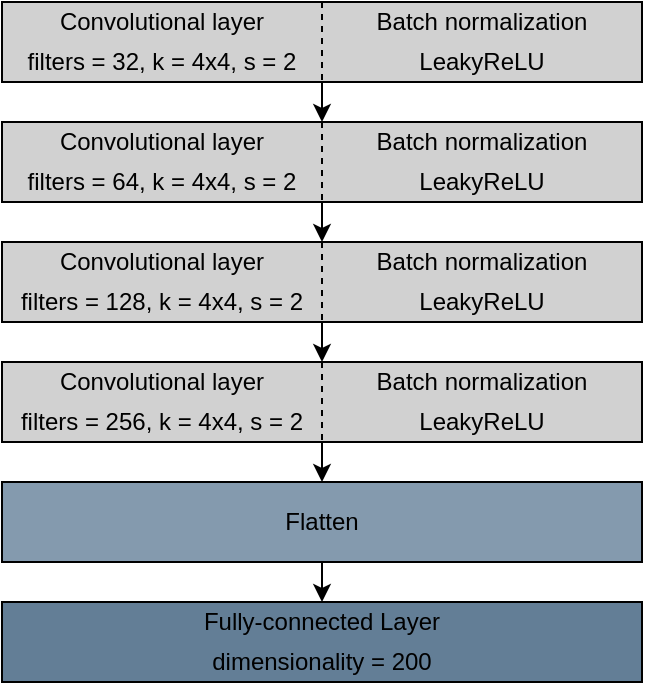 <mxfile version="13.2.3" type="device"><diagram id="Jjx0yToGkwg_aagyGWfe" name="Page-1"><mxGraphModel dx="474" dy="278" grid="1" gridSize="10" guides="1" tooltips="1" connect="1" arrows="1" fold="1" page="1" pageScale="1" pageWidth="827" pageHeight="1169" math="0" shadow="0"><root><mxCell id="0"/><mxCell id="1" parent="0"/><mxCell id="CDcF8ZXSjtsJYcFYullk-2" value="" style="rounded=0;whiteSpace=wrap;html=1;fillColor=#D1D1D1;" parent="1" vertex="1"><mxGeometry x="160" y="140" width="320" height="40" as="geometry"/></mxCell><mxCell id="CDcF8ZXSjtsJYcFYullk-3" value="Convolutional layer" style="text;html=1;strokeColor=none;fillColor=none;align=center;verticalAlign=middle;whiteSpace=wrap;rounded=0;" parent="1" vertex="1"><mxGeometry x="160" y="140" width="160" height="20" as="geometry"/></mxCell><mxCell id="CDcF8ZXSjtsJYcFYullk-6" value="" style="endArrow=none;dashed=1;html=1;entryX=0.5;entryY=1;entryDx=0;entryDy=0;exitX=0.5;exitY=0;exitDx=0;exitDy=0;" parent="1" source="CDcF8ZXSjtsJYcFYullk-2" target="CDcF8ZXSjtsJYcFYullk-2" edge="1"><mxGeometry width="50" height="50" relative="1" as="geometry"><mxPoint x="310" y="240" as="sourcePoint"/><mxPoint x="360" y="190" as="targetPoint"/></mxGeometry></mxCell><mxCell id="CDcF8ZXSjtsJYcFYullk-7" value="filters = 32, k = 4x4, s = 2" style="text;html=1;strokeColor=none;fillColor=none;align=center;verticalAlign=middle;whiteSpace=wrap;rounded=0;" parent="1" vertex="1"><mxGeometry x="160" y="160" width="160" height="20" as="geometry"/></mxCell><mxCell id="IjxuqeDS9EI7Q9i_jFJb-1" style="edgeStyle=orthogonalEdgeStyle;rounded=0;orthogonalLoop=1;jettySize=auto;html=1;exitX=0;exitY=1;exitDx=0;exitDy=0;entryX=0;entryY=0;entryDx=0;entryDy=0;" edge="1" parent="1" source="CDcF8ZXSjtsJYcFYullk-8" target="CDcF8ZXSjtsJYcFYullk-21"><mxGeometry relative="1" as="geometry"/></mxCell><mxCell id="CDcF8ZXSjtsJYcFYullk-8" value="LeakyReLU" style="text;html=1;strokeColor=none;fillColor=none;align=center;verticalAlign=middle;whiteSpace=wrap;rounded=0;" parent="1" vertex="1"><mxGeometry x="320" y="160" width="160" height="20" as="geometry"/></mxCell><mxCell id="CDcF8ZXSjtsJYcFYullk-9" value="Batch normalization" style="text;html=1;strokeColor=none;fillColor=none;align=center;verticalAlign=middle;whiteSpace=wrap;rounded=0;" parent="1" vertex="1"><mxGeometry x="320" y="140" width="160" height="20" as="geometry"/></mxCell><mxCell id="CDcF8ZXSjtsJYcFYullk-16" value="" style="rounded=0;whiteSpace=wrap;html=1;fillColor=#D1D1D1;" parent="1" vertex="1"><mxGeometry x="160" y="200" width="320" height="40" as="geometry"/></mxCell><mxCell id="CDcF8ZXSjtsJYcFYullk-17" value="Convolutional layer" style="text;html=1;strokeColor=none;fillColor=none;align=center;verticalAlign=middle;whiteSpace=wrap;rounded=0;" parent="1" vertex="1"><mxGeometry x="160" y="200" width="160" height="20" as="geometry"/></mxCell><mxCell id="CDcF8ZXSjtsJYcFYullk-18" value="" style="endArrow=none;dashed=1;html=1;entryX=0.5;entryY=1;entryDx=0;entryDy=0;exitX=0.5;exitY=0;exitDx=0;exitDy=0;" parent="1" source="CDcF8ZXSjtsJYcFYullk-16" target="CDcF8ZXSjtsJYcFYullk-16" edge="1"><mxGeometry width="50" height="50" relative="1" as="geometry"><mxPoint x="310" y="300" as="sourcePoint"/><mxPoint x="360" y="250" as="targetPoint"/></mxGeometry></mxCell><mxCell id="CDcF8ZXSjtsJYcFYullk-19" value="filters = 64, k = 4x4, s = 2" style="text;html=1;strokeColor=none;fillColor=none;align=center;verticalAlign=middle;whiteSpace=wrap;rounded=0;" parent="1" vertex="1"><mxGeometry x="160" y="220" width="160" height="20" as="geometry"/></mxCell><mxCell id="IjxuqeDS9EI7Q9i_jFJb-2" style="edgeStyle=orthogonalEdgeStyle;rounded=0;orthogonalLoop=1;jettySize=auto;html=1;exitX=0;exitY=1;exitDx=0;exitDy=0;entryX=0;entryY=0;entryDx=0;entryDy=0;" edge="1" parent="1" source="CDcF8ZXSjtsJYcFYullk-20" target="CDcF8ZXSjtsJYcFYullk-27"><mxGeometry relative="1" as="geometry"/></mxCell><mxCell id="CDcF8ZXSjtsJYcFYullk-20" value="LeakyReLU" style="text;html=1;strokeColor=none;fillColor=none;align=center;verticalAlign=middle;whiteSpace=wrap;rounded=0;" parent="1" vertex="1"><mxGeometry x="320" y="220" width="160" height="20" as="geometry"/></mxCell><mxCell id="CDcF8ZXSjtsJYcFYullk-21" value="Batch normalization" style="text;html=1;strokeColor=none;fillColor=none;align=center;verticalAlign=middle;whiteSpace=wrap;rounded=0;" parent="1" vertex="1"><mxGeometry x="320" y="200" width="160" height="20" as="geometry"/></mxCell><mxCell id="CDcF8ZXSjtsJYcFYullk-22" value="" style="rounded=0;whiteSpace=wrap;html=1;fillColor=#D1D1D1;" parent="1" vertex="1"><mxGeometry x="160" y="260" width="320" height="40" as="geometry"/></mxCell><mxCell id="CDcF8ZXSjtsJYcFYullk-23" value="Convolutional layer" style="text;html=1;strokeColor=none;fillColor=none;align=center;verticalAlign=middle;whiteSpace=wrap;rounded=0;" parent="1" vertex="1"><mxGeometry x="160" y="260" width="160" height="20" as="geometry"/></mxCell><mxCell id="CDcF8ZXSjtsJYcFYullk-24" value="" style="endArrow=none;dashed=1;html=1;entryX=0.5;entryY=1;entryDx=0;entryDy=0;exitX=0.5;exitY=0;exitDx=0;exitDy=0;" parent="1" source="CDcF8ZXSjtsJYcFYullk-22" target="CDcF8ZXSjtsJYcFYullk-22" edge="1"><mxGeometry width="50" height="50" relative="1" as="geometry"><mxPoint x="310" y="360" as="sourcePoint"/><mxPoint x="360" y="310" as="targetPoint"/></mxGeometry></mxCell><mxCell id="CDcF8ZXSjtsJYcFYullk-25" value="filters = 128, k = 4x4, s = 2" style="text;html=1;strokeColor=none;fillColor=none;align=center;verticalAlign=middle;whiteSpace=wrap;rounded=0;" parent="1" vertex="1"><mxGeometry x="160" y="280" width="160" height="20" as="geometry"/></mxCell><mxCell id="IjxuqeDS9EI7Q9i_jFJb-3" style="edgeStyle=orthogonalEdgeStyle;rounded=0;orthogonalLoop=1;jettySize=auto;html=1;exitX=0;exitY=1;exitDx=0;exitDy=0;entryX=0;entryY=0;entryDx=0;entryDy=0;" edge="1" parent="1" source="CDcF8ZXSjtsJYcFYullk-26" target="CDcF8ZXSjtsJYcFYullk-33"><mxGeometry relative="1" as="geometry"/></mxCell><mxCell id="CDcF8ZXSjtsJYcFYullk-26" value="LeakyReLU" style="text;html=1;strokeColor=none;fillColor=none;align=center;verticalAlign=middle;whiteSpace=wrap;rounded=0;" parent="1" vertex="1"><mxGeometry x="320" y="280" width="160" height="20" as="geometry"/></mxCell><mxCell id="CDcF8ZXSjtsJYcFYullk-27" value="Batch normalization" style="text;html=1;strokeColor=none;fillColor=none;align=center;verticalAlign=middle;whiteSpace=wrap;rounded=0;" parent="1" vertex="1"><mxGeometry x="320" y="260" width="160" height="20" as="geometry"/></mxCell><mxCell id="CDcF8ZXSjtsJYcFYullk-28" value="" style="rounded=0;whiteSpace=wrap;html=1;fillColor=#D1D1D1;" parent="1" vertex="1"><mxGeometry x="160" y="320" width="320" height="40" as="geometry"/></mxCell><mxCell id="CDcF8ZXSjtsJYcFYullk-29" value="Convolutional layer" style="text;html=1;strokeColor=none;fillColor=none;align=center;verticalAlign=middle;whiteSpace=wrap;rounded=0;" parent="1" vertex="1"><mxGeometry x="160" y="320" width="160" height="20" as="geometry"/></mxCell><mxCell id="CDcF8ZXSjtsJYcFYullk-30" value="" style="endArrow=none;dashed=1;html=1;entryX=0.5;entryY=1;entryDx=0;entryDy=0;exitX=0.5;exitY=0;exitDx=0;exitDy=0;" parent="1" source="CDcF8ZXSjtsJYcFYullk-28" target="CDcF8ZXSjtsJYcFYullk-28" edge="1"><mxGeometry width="50" height="50" relative="1" as="geometry"><mxPoint x="310" y="420" as="sourcePoint"/><mxPoint x="360" y="370" as="targetPoint"/></mxGeometry></mxCell><mxCell id="CDcF8ZXSjtsJYcFYullk-31" value="filters = 256, k = 4x4, s = 2" style="text;html=1;strokeColor=none;fillColor=none;align=center;verticalAlign=middle;whiteSpace=wrap;rounded=0;" parent="1" vertex="1"><mxGeometry x="160" y="340" width="160" height="20" as="geometry"/></mxCell><mxCell id="IjxuqeDS9EI7Q9i_jFJb-4" style="edgeStyle=orthogonalEdgeStyle;rounded=0;orthogonalLoop=1;jettySize=auto;html=1;exitX=0;exitY=1;exitDx=0;exitDy=0;entryX=0.5;entryY=0;entryDx=0;entryDy=0;" edge="1" parent="1" source="CDcF8ZXSjtsJYcFYullk-32" target="CDcF8ZXSjtsJYcFYullk-35"><mxGeometry relative="1" as="geometry"/></mxCell><mxCell id="CDcF8ZXSjtsJYcFYullk-32" value="LeakyReLU" style="text;html=1;strokeColor=none;fillColor=none;align=center;verticalAlign=middle;whiteSpace=wrap;rounded=0;" parent="1" vertex="1"><mxGeometry x="320" y="340" width="160" height="20" as="geometry"/></mxCell><mxCell id="CDcF8ZXSjtsJYcFYullk-33" value="Batch normalization" style="text;html=1;strokeColor=none;fillColor=none;align=center;verticalAlign=middle;whiteSpace=wrap;rounded=0;" parent="1" vertex="1"><mxGeometry x="320" y="320" width="160" height="20" as="geometry"/></mxCell><mxCell id="CDcF8ZXSjtsJYcFYullk-34" value="" style="rounded=0;whiteSpace=wrap;html=1;fillColor=#849AAE;" parent="1" vertex="1"><mxGeometry x="160" y="380" width="320" height="40" as="geometry"/></mxCell><mxCell id="XZGoZNN-fJHgdsRBJ12V-4" style="edgeStyle=orthogonalEdgeStyle;rounded=0;orthogonalLoop=1;jettySize=auto;html=1;exitX=0.5;exitY=1;exitDx=0;exitDy=0;entryX=0.5;entryY=0;entryDx=0;entryDy=0;" parent="1" source="CDcF8ZXSjtsJYcFYullk-35" target="XZGoZNN-fJHgdsRBJ12V-2" edge="1"><mxGeometry relative="1" as="geometry"/></mxCell><mxCell id="CDcF8ZXSjtsJYcFYullk-35" value="Flatten" style="text;html=1;strokeColor=none;fillColor=none;align=center;verticalAlign=middle;whiteSpace=wrap;rounded=0;" parent="1" vertex="1"><mxGeometry x="280" y="380" width="80" height="40" as="geometry"/></mxCell><mxCell id="XZGoZNN-fJHgdsRBJ12V-1" value="" style="rounded=0;whiteSpace=wrap;html=1;fillColor=#637E96;" parent="1" vertex="1"><mxGeometry x="160" y="440" width="320" height="40" as="geometry"/></mxCell><mxCell id="XZGoZNN-fJHgdsRBJ12V-2" value="Fully-connected Layer" style="text;html=1;strokeColor=none;fillColor=none;align=center;verticalAlign=middle;whiteSpace=wrap;rounded=0;" parent="1" vertex="1"><mxGeometry x="200" y="440" width="240" height="20" as="geometry"/></mxCell><mxCell id="XZGoZNN-fJHgdsRBJ12V-3" value="dimensionality = 200" style="text;html=1;strokeColor=none;fillColor=none;align=center;verticalAlign=middle;whiteSpace=wrap;rounded=0;" parent="1" vertex="1"><mxGeometry x="200" y="460" width="240" height="20" as="geometry"/></mxCell></root></mxGraphModel></diagram></mxfile>